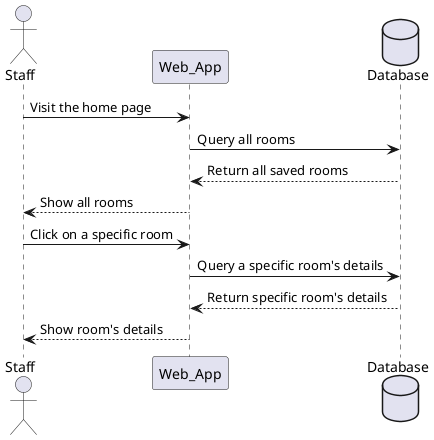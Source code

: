 @startuml Rooms via Staff
actor Staff as Staff
participant Web_App as Web_App
database Database as DB

Staff -> Web_App: Visit the home page

Web_App -> DB: Query all rooms
' note Left
'   When the staff user
'   open the web app.
' end note

DB --> Web_App: Return all saved rooms
Web_App --> Staff: Show all rooms



Staff -> Web_App: Click on a specific room
Web_App -> DB: Query a specific room's details

DB --> Web_App: Return specific room's details
Web_App --> Staff: Show room's details

@enduml

@startuml Rooms via Coordinator

actor Coordinator as Coordinator
participant Web_App as Web_App
database Database as DB

Coordinator -> Web_App: Visit the home page
Web_App -> DB: Query all rooms
' note Left
'   When the staff user
'   open the web app.
' end note
DB --> Web_App: Return all saved rooms
Web_App --> Coordinator: Show all rooms


Coordinator -> Web_App: Click on specific room
note Left
  Details Include Room:
    number
    location
    floor
  etc..
    and most importantly
    Amenities
end note
Web_App -> DB: Query a specific room's details

DB --> Web_App: Return a specific room's details
Web_App --> Coordinator: Show room's details


Coordinator -> Web_App: Click on add new room
note left
  by filling a form 
  with the room details 
end note
Web_App -> DB: Insert new room

DB --> Web_App: Return added room
Web_App --> Coordinator: Show added room


Coordinator -> Web_App: Click on update a specific room's details
note left
  Change Details
  +
  add or remove Amenities
end note
Web_App -> DB: Update a specific room's details.

' DB --> Web_App: return updated room's ID.

' Web_App -> DB: Require room's details by ID.
DB --> Web_App: return room's details.

Web_App --> Coordinator: Show updated details


Coordinator -> Web_App: Click on delete a specific room
Web_App -> DB: Delete a specific room

Web_App --> Coordinator: Show accept message if NO errors


@enduml

